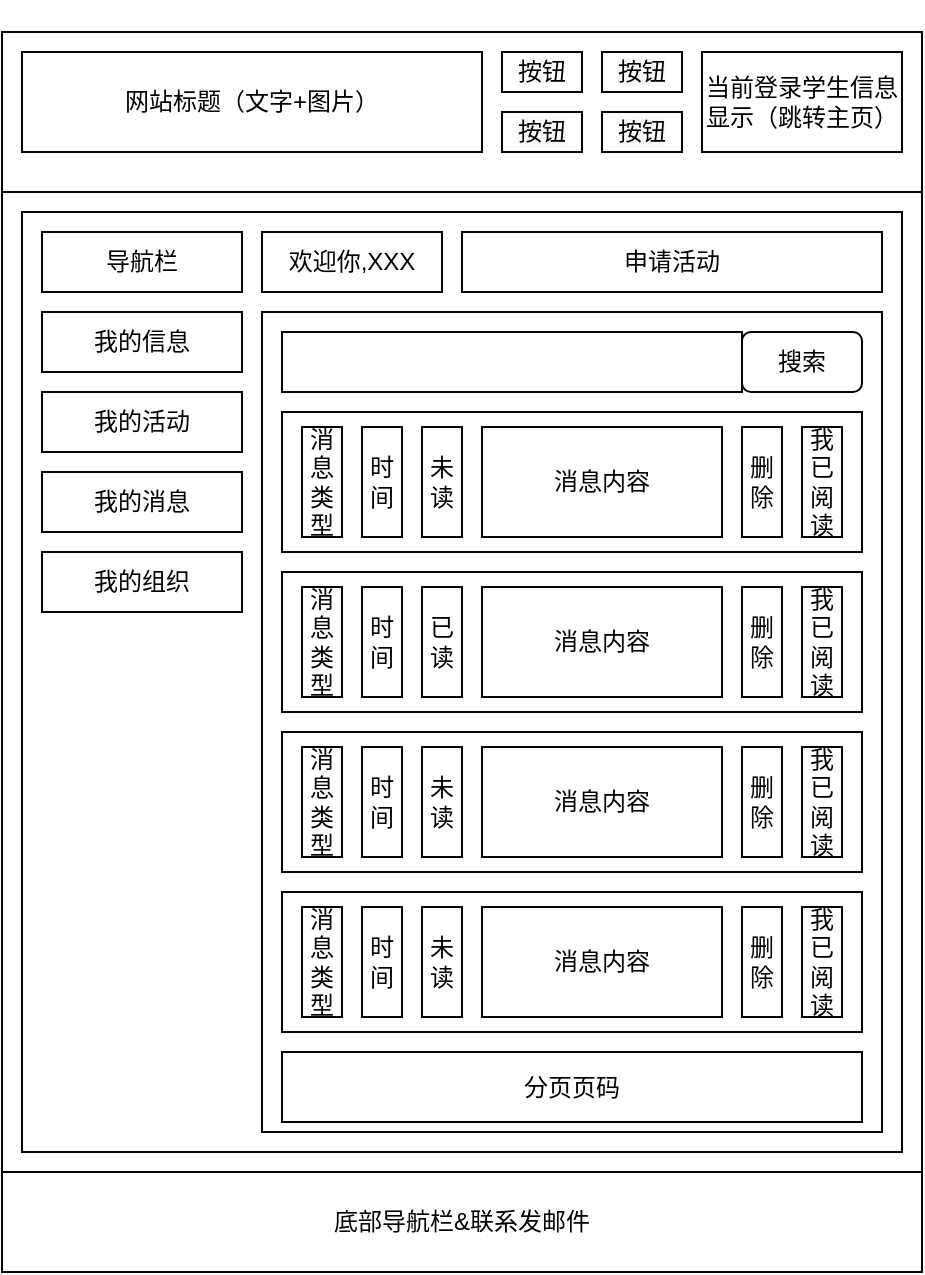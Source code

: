 <mxfile version="13.5.1" type="device"><diagram id="lIO5LTM7eZPaQRJZY7qq" name="Page-1"><mxGraphModel dx="1264" dy="601" grid="1" gridSize="10" guides="1" tooltips="1" connect="1" arrows="1" fold="1" page="1" pageScale="1" pageWidth="827" pageHeight="1169" math="0" shadow="0"><root><mxCell id="0"/><mxCell id="1" parent="0"/><mxCell id="_pJhmvkSa_Gs6LftZB0_-2" value="" style="rounded=0;whiteSpace=wrap;html=1;" parent="1" vertex="1"><mxGeometry x="180" y="30" width="460" height="620" as="geometry"/></mxCell><mxCell id="n9VIl0Bt8xTa1ZwPOJq0-23" value="底部导航栏&amp;amp;联系发邮件" style="rounded=0;whiteSpace=wrap;html=1;" parent="1" vertex="1"><mxGeometry x="180" y="600" width="460" height="50" as="geometry"/></mxCell><mxCell id="ms1DL1cAqzHiM8Jy2DLP-1" value="" style="rounded=0;whiteSpace=wrap;html=1;" parent="1" vertex="1"><mxGeometry x="180" y="30" width="460" height="80" as="geometry"/></mxCell><mxCell id="_pJhmvkSa_Gs6LftZB0_-3" value="网站标题（文字+图片）" style="rounded=0;whiteSpace=wrap;html=1;" parent="1" vertex="1"><mxGeometry x="190" y="40" width="230" height="50" as="geometry"/></mxCell><mxCell id="_pJhmvkSa_Gs6LftZB0_-6" value="当前登录学生信息显示（跳转主页）" style="rounded=0;whiteSpace=wrap;html=1;" parent="1" vertex="1"><mxGeometry x="530" y="40" width="100" height="50" as="geometry"/></mxCell><mxCell id="_pJhmvkSa_Gs6LftZB0_-17" value="按钮" style="rounded=0;whiteSpace=wrap;html=1;" parent="1" vertex="1"><mxGeometry x="430" y="40" width="40" height="20" as="geometry"/></mxCell><mxCell id="_pJhmvkSa_Gs6LftZB0_-18" value="&#10;&#10;&lt;span style=&quot;color: rgb(0, 0, 0); font-family: helvetica; font-size: 12px; font-style: normal; font-weight: 400; letter-spacing: normal; text-align: center; text-indent: 0px; text-transform: none; word-spacing: 0px; background-color: rgb(248, 249, 250); display: inline; float: none;&quot;&gt;按钮&lt;/span&gt;&#10;&#10;" style="rounded=0;whiteSpace=wrap;html=1;" parent="1" vertex="1"><mxGeometry x="480" y="40" width="40" height="20" as="geometry"/></mxCell><mxCell id="_pJhmvkSa_Gs6LftZB0_-19" value="&#10;&#10;&lt;span style=&quot;color: rgb(0, 0, 0); font-family: helvetica; font-size: 12px; font-style: normal; font-weight: 400; letter-spacing: normal; text-align: center; text-indent: 0px; text-transform: none; word-spacing: 0px; background-color: rgb(248, 249, 250); display: inline; float: none;&quot;&gt;按钮&lt;/span&gt;&#10;&#10;" style="rounded=0;whiteSpace=wrap;html=1;" parent="1" vertex="1"><mxGeometry x="430" y="70" width="40" height="20" as="geometry"/></mxCell><mxCell id="_pJhmvkSa_Gs6LftZB0_-20" value="&#10;&#10;&lt;span style=&quot;color: rgb(0, 0, 0); font-family: helvetica; font-size: 12px; font-style: normal; font-weight: 400; letter-spacing: normal; text-align: center; text-indent: 0px; text-transform: none; word-spacing: 0px; background-color: rgb(248, 249, 250); display: inline; float: none;&quot;&gt;按钮&lt;/span&gt;&#10;&#10;" style="rounded=0;whiteSpace=wrap;html=1;" parent="1" vertex="1"><mxGeometry x="480" y="70" width="40" height="20" as="geometry"/></mxCell><mxCell id="XomM6D00v7QlfE5brnaY-1" value="" style="rounded=0;whiteSpace=wrap;html=1;" parent="1" vertex="1"><mxGeometry x="190" y="120" width="440" height="470" as="geometry"/></mxCell><mxCell id="n_mjgkeBXvZYisji6T3Q-2" value="我的信息" style="rounded=0;whiteSpace=wrap;html=1;" parent="1" vertex="1"><mxGeometry x="200" y="170" width="100" height="30" as="geometry"/></mxCell><mxCell id="n_mjgkeBXvZYisji6T3Q-7" value="我的活动" style="rounded=0;whiteSpace=wrap;html=1;" parent="1" vertex="1"><mxGeometry x="200" y="210" width="100" height="30" as="geometry"/></mxCell><mxCell id="n_mjgkeBXvZYisji6T3Q-8" value="我的消息" style="rounded=0;whiteSpace=wrap;html=1;" parent="1" vertex="1"><mxGeometry x="200" y="250" width="100" height="30" as="geometry"/></mxCell><mxCell id="n_mjgkeBXvZYisji6T3Q-9" value="我的组织" style="rounded=0;whiteSpace=wrap;html=1;" parent="1" vertex="1"><mxGeometry x="200" y="290" width="100" height="30" as="geometry"/></mxCell><mxCell id="n_mjgkeBXvZYisji6T3Q-12" value="" style="rounded=0;whiteSpace=wrap;html=1;" parent="1" vertex="1"><mxGeometry x="310" y="170" width="310" height="410" as="geometry"/></mxCell><mxCell id="n_mjgkeBXvZYisji6T3Q-13" value="导航栏" style="rounded=0;whiteSpace=wrap;html=1;" parent="1" vertex="1"><mxGeometry x="200" y="130" width="100" height="30" as="geometry"/></mxCell><mxCell id="rMTfRr9Q4LTKRq3c45lk-1" value="" style="rounded=0;whiteSpace=wrap;html=1;" parent="1" vertex="1"><mxGeometry x="320" y="220" width="290" height="70" as="geometry"/></mxCell><mxCell id="rMTfRr9Q4LTKRq3c45lk-6" value="分页页码" style="rounded=0;whiteSpace=wrap;html=1;" parent="1" vertex="1"><mxGeometry x="320" y="540" width="290" height="35" as="geometry"/></mxCell><mxCell id="rMTfRr9Q4LTKRq3c45lk-7" value="消息类型" style="rounded=0;whiteSpace=wrap;html=1;" parent="1" vertex="1"><mxGeometry x="330" y="227.5" width="20" height="55" as="geometry"/></mxCell><mxCell id="rMTfRr9Q4LTKRq3c45lk-8" value="消息内容" style="rounded=0;whiteSpace=wrap;html=1;" parent="1" vertex="1"><mxGeometry x="420" y="227.5" width="120" height="55" as="geometry"/></mxCell><mxCell id="rMTfRr9Q4LTKRq3c45lk-9" value="我已阅读" style="rounded=0;whiteSpace=wrap;html=1;" parent="1" vertex="1"><mxGeometry x="580" y="227.5" width="20" height="55" as="geometry"/></mxCell><mxCell id="rMTfRr9Q4LTKRq3c45lk-14" value="时间" style="rounded=0;whiteSpace=wrap;html=1;" parent="1" vertex="1"><mxGeometry x="360" y="227.5" width="20" height="55" as="geometry"/></mxCell><mxCell id="rMTfRr9Q4LTKRq3c45lk-15" value="" style="rounded=0;whiteSpace=wrap;html=1;" parent="1" vertex="1"><mxGeometry x="320" y="300" width="290" height="70" as="geometry"/></mxCell><mxCell id="rMTfRr9Q4LTKRq3c45lk-16" value="消息类型" style="rounded=0;whiteSpace=wrap;html=1;" parent="1" vertex="1"><mxGeometry x="330" y="307.5" width="20" height="55" as="geometry"/></mxCell><mxCell id="rMTfRr9Q4LTKRq3c45lk-17" value="消息内容" style="rounded=0;whiteSpace=wrap;html=1;" parent="1" vertex="1"><mxGeometry x="420" y="307.5" width="120" height="55" as="geometry"/></mxCell><mxCell id="rMTfRr9Q4LTKRq3c45lk-18" value="我已阅读" style="rounded=0;whiteSpace=wrap;html=1;" parent="1" vertex="1"><mxGeometry x="580" y="307.5" width="20" height="55" as="geometry"/></mxCell><mxCell id="rMTfRr9Q4LTKRq3c45lk-19" value="时间" style="rounded=0;whiteSpace=wrap;html=1;" parent="1" vertex="1"><mxGeometry x="360" y="307.5" width="20" height="55" as="geometry"/></mxCell><mxCell id="rMTfRr9Q4LTKRq3c45lk-20" value="" style="rounded=0;whiteSpace=wrap;html=1;" parent="1" vertex="1"><mxGeometry x="320" y="380" width="290" height="70" as="geometry"/></mxCell><mxCell id="rMTfRr9Q4LTKRq3c45lk-21" value="消息类型" style="rounded=0;whiteSpace=wrap;html=1;" parent="1" vertex="1"><mxGeometry x="330" y="387.5" width="20" height="55" as="geometry"/></mxCell><mxCell id="rMTfRr9Q4LTKRq3c45lk-22" value="消息内容" style="rounded=0;whiteSpace=wrap;html=1;" parent="1" vertex="1"><mxGeometry x="420" y="387.5" width="120" height="55" as="geometry"/></mxCell><mxCell id="rMTfRr9Q4LTKRq3c45lk-23" value="我已阅读" style="rounded=0;whiteSpace=wrap;html=1;" parent="1" vertex="1"><mxGeometry x="580" y="387.5" width="20" height="55" as="geometry"/></mxCell><mxCell id="rMTfRr9Q4LTKRq3c45lk-24" value="时间" style="rounded=0;whiteSpace=wrap;html=1;" parent="1" vertex="1"><mxGeometry x="360" y="387.5" width="20" height="55" as="geometry"/></mxCell><mxCell id="rMTfRr9Q4LTKRq3c45lk-25" value="" style="rounded=0;whiteSpace=wrap;html=1;" parent="1" vertex="1"><mxGeometry x="320" y="460" width="290" height="70" as="geometry"/></mxCell><mxCell id="rMTfRr9Q4LTKRq3c45lk-26" value="消息类型" style="rounded=0;whiteSpace=wrap;html=1;" parent="1" vertex="1"><mxGeometry x="330" y="467.5" width="20" height="55" as="geometry"/></mxCell><mxCell id="rMTfRr9Q4LTKRq3c45lk-27" value="消息内容" style="rounded=0;whiteSpace=wrap;html=1;" parent="1" vertex="1"><mxGeometry x="420" y="467.5" width="120" height="55" as="geometry"/></mxCell><mxCell id="rMTfRr9Q4LTKRq3c45lk-28" value="我已阅读" style="rounded=0;whiteSpace=wrap;html=1;" parent="1" vertex="1"><mxGeometry x="580" y="467.5" width="20" height="55" as="geometry"/></mxCell><mxCell id="rMTfRr9Q4LTKRq3c45lk-29" value="时间" style="rounded=0;whiteSpace=wrap;html=1;" parent="1" vertex="1"><mxGeometry x="360" y="467.5" width="20" height="55" as="geometry"/></mxCell><mxCell id="jVDWpDeO5X_9sBHA2qH_-1" value="" style="rounded=0;whiteSpace=wrap;html=1;" parent="1" vertex="1"><mxGeometry x="320" y="180" width="230" height="30" as="geometry"/></mxCell><mxCell id="jVDWpDeO5X_9sBHA2qH_-3" value="搜索" style="rounded=1;whiteSpace=wrap;html=1;" parent="1" vertex="1"><mxGeometry x="550" y="180" width="60" height="30" as="geometry"/></mxCell><mxCell id="naR9JkNF7oBZ3cpjRDUn-1" value="申请活动" style="rounded=0;whiteSpace=wrap;html=1;" parent="1" vertex="1"><mxGeometry x="410" y="130" width="210" height="30" as="geometry"/></mxCell><mxCell id="naR9JkNF7oBZ3cpjRDUn-2" value="欢迎你,XXX" style="rounded=0;whiteSpace=wrap;html=1;" parent="1" vertex="1"><mxGeometry x="310" y="130" width="90" height="30" as="geometry"/></mxCell><mxCell id="HAriHvvGDacqESM5eu6q-1" value="未读" style="rounded=0;whiteSpace=wrap;html=1;" parent="1" vertex="1"><mxGeometry x="390" y="227.5" width="20" height="55" as="geometry"/></mxCell><mxCell id="HAriHvvGDacqESM5eu6q-3" value="已读" style="rounded=0;whiteSpace=wrap;html=1;" parent="1" vertex="1"><mxGeometry x="390" y="307.5" width="20" height="55" as="geometry"/></mxCell><mxCell id="HAriHvvGDacqESM5eu6q-4" value="未读" style="rounded=0;whiteSpace=wrap;html=1;" parent="1" vertex="1"><mxGeometry x="390" y="467.5" width="20" height="55" as="geometry"/></mxCell><mxCell id="HAriHvvGDacqESM5eu6q-5" value="未读" style="rounded=0;whiteSpace=wrap;html=1;" parent="1" vertex="1"><mxGeometry x="390" y="387.5" width="20" height="55" as="geometry"/></mxCell><mxCell id="u00YfbLH0LT4ihhfDiYe-1" value="删除" style="rounded=0;whiteSpace=wrap;html=1;" vertex="1" parent="1"><mxGeometry x="550" y="227.5" width="20" height="55" as="geometry"/></mxCell><mxCell id="u00YfbLH0LT4ihhfDiYe-2" value="删除" style="rounded=0;whiteSpace=wrap;html=1;" vertex="1" parent="1"><mxGeometry x="550" y="307.5" width="20" height="55" as="geometry"/></mxCell><mxCell id="u00YfbLH0LT4ihhfDiYe-3" value="删除" style="rounded=0;whiteSpace=wrap;html=1;" vertex="1" parent="1"><mxGeometry x="550" y="387.5" width="20" height="55" as="geometry"/></mxCell><mxCell id="u00YfbLH0LT4ihhfDiYe-4" value="删除" style="rounded=0;whiteSpace=wrap;html=1;" vertex="1" parent="1"><mxGeometry x="550" y="467.5" width="20" height="55" as="geometry"/></mxCell></root></mxGraphModel></diagram></mxfile>
